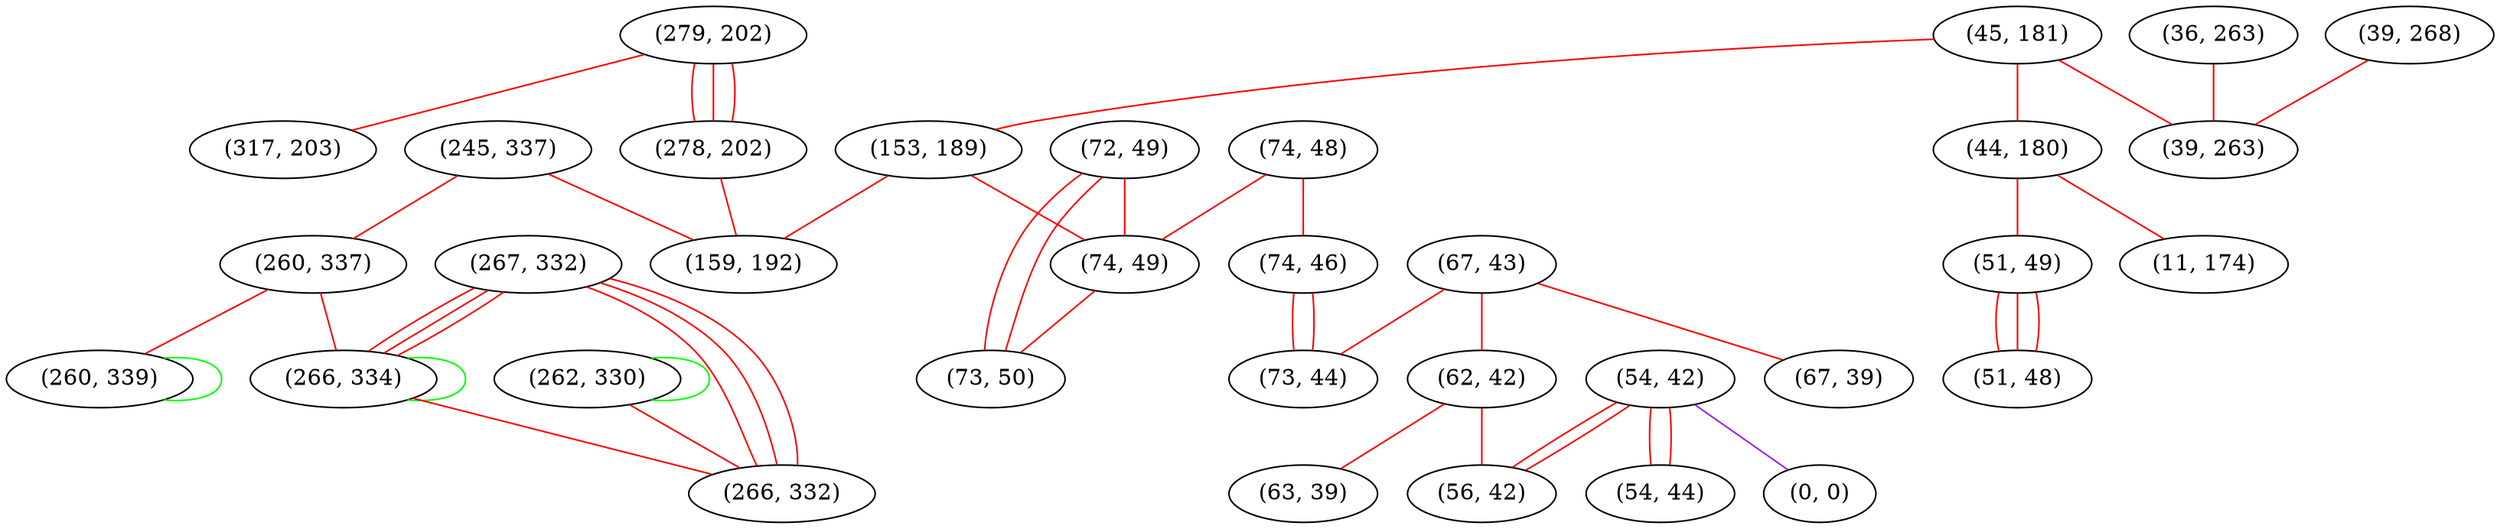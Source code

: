 graph "" {
"(279, 202)";
"(67, 43)";
"(62, 42)";
"(245, 337)";
"(267, 332)";
"(45, 181)";
"(153, 189)";
"(36, 263)";
"(44, 180)";
"(63, 39)";
"(39, 268)";
"(260, 337)";
"(39, 263)";
"(317, 203)";
"(266, 334)";
"(11, 174)";
"(72, 49)";
"(67, 39)";
"(54, 42)";
"(0, 0)";
"(74, 48)";
"(51, 49)";
"(74, 46)";
"(73, 44)";
"(74, 49)";
"(260, 339)";
"(51, 48)";
"(54, 44)";
"(262, 330)";
"(266, 332)";
"(73, 50)";
"(278, 202)";
"(159, 192)";
"(56, 42)";
"(279, 202)" -- "(278, 202)"  [color=red, key=0, weight=1];
"(279, 202)" -- "(278, 202)"  [color=red, key=1, weight=1];
"(279, 202)" -- "(278, 202)"  [color=red, key=2, weight=1];
"(279, 202)" -- "(317, 203)"  [color=red, key=0, weight=1];
"(67, 43)" -- "(67, 39)"  [color=red, key=0, weight=1];
"(67, 43)" -- "(62, 42)"  [color=red, key=0, weight=1];
"(67, 43)" -- "(73, 44)"  [color=red, key=0, weight=1];
"(62, 42)" -- "(63, 39)"  [color=red, key=0, weight=1];
"(62, 42)" -- "(56, 42)"  [color=red, key=0, weight=1];
"(245, 337)" -- "(260, 337)"  [color=red, key=0, weight=1];
"(245, 337)" -- "(159, 192)"  [color=red, key=0, weight=1];
"(267, 332)" -- "(266, 334)"  [color=red, key=0, weight=1];
"(267, 332)" -- "(266, 334)"  [color=red, key=1, weight=1];
"(267, 332)" -- "(266, 334)"  [color=red, key=2, weight=1];
"(267, 332)" -- "(266, 332)"  [color=red, key=0, weight=1];
"(267, 332)" -- "(266, 332)"  [color=red, key=1, weight=1];
"(267, 332)" -- "(266, 332)"  [color=red, key=2, weight=1];
"(45, 181)" -- "(153, 189)"  [color=red, key=0, weight=1];
"(45, 181)" -- "(44, 180)"  [color=red, key=0, weight=1];
"(45, 181)" -- "(39, 263)"  [color=red, key=0, weight=1];
"(153, 189)" -- "(159, 192)"  [color=red, key=0, weight=1];
"(153, 189)" -- "(74, 49)"  [color=red, key=0, weight=1];
"(36, 263)" -- "(39, 263)"  [color=red, key=0, weight=1];
"(44, 180)" -- "(51, 49)"  [color=red, key=0, weight=1];
"(44, 180)" -- "(11, 174)"  [color=red, key=0, weight=1];
"(39, 268)" -- "(39, 263)"  [color=red, key=0, weight=1];
"(260, 337)" -- "(266, 334)"  [color=red, key=0, weight=1];
"(260, 337)" -- "(260, 339)"  [color=red, key=0, weight=1];
"(266, 334)" -- "(266, 334)"  [color=green, key=0, weight=2];
"(266, 334)" -- "(266, 332)"  [color=red, key=0, weight=1];
"(72, 49)" -- "(73, 50)"  [color=red, key=0, weight=1];
"(72, 49)" -- "(73, 50)"  [color=red, key=1, weight=1];
"(72, 49)" -- "(74, 49)"  [color=red, key=0, weight=1];
"(54, 42)" -- "(54, 44)"  [color=red, key=0, weight=1];
"(54, 42)" -- "(54, 44)"  [color=red, key=1, weight=1];
"(54, 42)" -- "(0, 0)"  [color=purple, key=0, weight=4];
"(54, 42)" -- "(56, 42)"  [color=red, key=0, weight=1];
"(54, 42)" -- "(56, 42)"  [color=red, key=1, weight=1];
"(74, 48)" -- "(74, 46)"  [color=red, key=0, weight=1];
"(74, 48)" -- "(74, 49)"  [color=red, key=0, weight=1];
"(51, 49)" -- "(51, 48)"  [color=red, key=0, weight=1];
"(51, 49)" -- "(51, 48)"  [color=red, key=1, weight=1];
"(51, 49)" -- "(51, 48)"  [color=red, key=2, weight=1];
"(74, 46)" -- "(73, 44)"  [color=red, key=0, weight=1];
"(74, 46)" -- "(73, 44)"  [color=red, key=1, weight=1];
"(74, 49)" -- "(73, 50)"  [color=red, key=0, weight=1];
"(260, 339)" -- "(260, 339)"  [color=green, key=0, weight=2];
"(262, 330)" -- "(262, 330)"  [color=green, key=0, weight=2];
"(262, 330)" -- "(266, 332)"  [color=red, key=0, weight=1];
"(278, 202)" -- "(159, 192)"  [color=red, key=0, weight=1];
}
